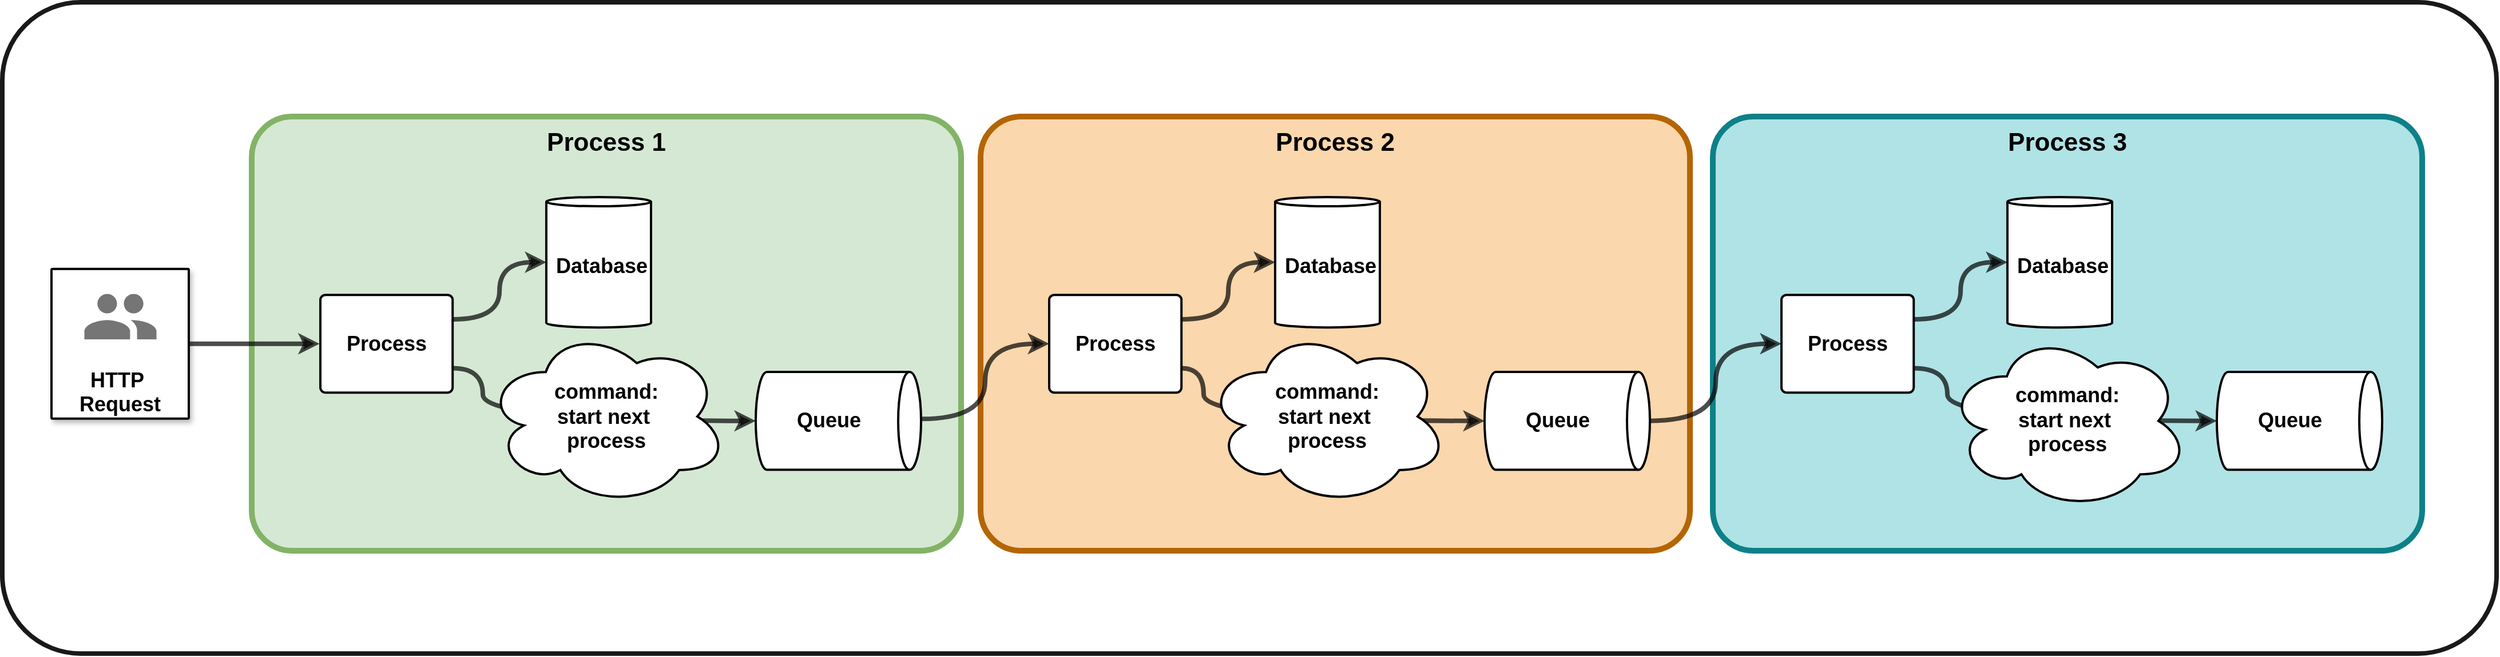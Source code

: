 <mxfile>
    <diagram name="Page-1" id="lMXFKlL8Bwvw9kg3FBqw">
        <mxGraphModel dx="2990" dy="2977" grid="1" gridSize="10" guides="1" tooltips="1" connect="1" arrows="1" fold="1" page="1" pageScale="1" pageWidth="850" pageHeight="1100" background="none" math="0" shadow="0">
            <root>
                <mxCell id="0"/>
                <mxCell id="1" style="" parent="0"/>
                <mxCell id="GoKNf1hH-Z8f_osksqzi-78" value="" style="rounded=1;whiteSpace=wrap;html=1;fontFamily=Helvetica;fontSize=11;fontColor=#000000;labelBackgroundColor=default;resizable=1;fillColor=#FFFFFF;strokeColor=#000000;strokeWidth=4;align=center;verticalAlign=middle;arcSize=12;movable=1;rotatable=1;deletable=1;editable=1;connectable=1;opacity=90;gradientColor=none;" parent="1" vertex="1">
                    <mxGeometry x="-570" y="-970" width="2180" height="570" as="geometry"/>
                </mxCell>
                <mxCell id="GoKNf1hH-Z8f_osksqzi-74" style="edgeStyle=orthogonalEdgeStyle;rounded=1;orthogonalLoop=1;jettySize=auto;html=1;exitX=1;exitY=0.5;exitDx=0;exitDy=0;exitPerimeter=0;entryX=0;entryY=0.5;entryDx=0;entryDy=0;movable=1;resizable=1;rotatable=1;deletable=1;editable=1;locked=0;connectable=1;opacity=70;strokeColor=#000000;strokeWidth=4;align=center;verticalAlign=middle;arcSize=12;fontFamily=Helvetica;fontSize=11;fontColor=#000000;labelBackgroundColor=default;startArrow=none;endArrow=classic;endFill=1;curved=0;" parent="1" edge="1">
                    <mxGeometry relative="1" as="geometry">
                        <mxPoint x="1890" y="-718" as="sourcePoint"/>
                    </mxGeometry>
                </mxCell>
                <mxCell id="9" value="" style="group;fontColor=#000000;" parent="1" vertex="1" connectable="0">
                    <mxGeometry x="-530" y="-870" width="798" height="380" as="geometry"/>
                </mxCell>
                <mxCell id="8" value="&lt;b&gt;&lt;font style=&quot;font-size: 22px;&quot;&gt;Process 1&lt;/font&gt;&lt;/b&gt;" style="html=1;overflow=block;blockSpacing=1;whiteSpace=wrap;container=0;pointerEvents=0;collapsible=0;recursiveResize=0;fontSize=20;spacing=0;strokeColor=#82b366;strokeOpacity=100;fillOpacity=100;rounded=1;absoluteArcSize=1;arcSize=71;fillColor=#d5e8d4;strokeWidth=5;lucidId=YW3KrpG5FYHL;horizontal=1;verticalAlign=top;spacingTop=10;spacingLeft=10;spacingRight=10;movable=1;resizable=1;rotatable=1;deletable=1;editable=1;locked=0;connectable=1;fontColor=#000000;" parent="9" vertex="1">
                    <mxGeometry x="178" width="620" height="380" as="geometry"/>
                </mxCell>
                <mxCell id="7" value="" style="group" parent="9" vertex="1" connectable="0">
                    <mxGeometry y="70.5" width="763" height="270.0" as="geometry"/>
                </mxCell>
                <mxCell id="GoKNf1hH-Z8f_osksqzi-15" value="&lt;div&gt;HTTP&amp;nbsp;&lt;/div&gt;&lt;div&gt;Request&lt;/div&gt;" style="rounded=1;absoluteArcSize=1;arcSize=2;verticalAlign=bottom;fillColor=#FFFFFF;strokeColor=#000000;whiteSpace=wrap;fontSize=18;fontFamily=Helvetica;spacing=0;shadow=1;strokeWidth=2;html=1;movable=1;resizable=1;rotatable=1;deletable=1;editable=1;locked=0;connectable=1;fontColor=#000000;fontStyle=1;container=0;" parent="7" vertex="1">
                    <mxGeometry x="3" y="62.85" width="120" height="131" as="geometry"/>
                </mxCell>
                <mxCell id="GoKNf1hH-Z8f_osksqzi-17" value="" style="html=1;jettySize=18;whiteSpace=wrap;fontSize=11;strokeColor=#000000;strokeOpacity=100;strokeWidth=4;rounded=1;arcSize=12;edgeStyle=orthogonalEdgeStyle;startArrow=none;endArrow=classic;endFill=1;entryX=-0.006;entryY=0.5;entryPerimeter=0;lucidId=-Y3KwEjDYEKj;movable=1;resizable=1;rotatable=1;deletable=1;editable=1;locked=0;connectable=1;align=center;verticalAlign=middle;fontFamily=Helvetica;fontColor=#000000;labelBackgroundColor=default;curved=0;opacity=70;exitX=1;exitY=0.5;exitDx=0;exitDy=0;" parent="7" source="GoKNf1hH-Z8f_osksqzi-15" target="GoKNf1hH-Z8f_osksqzi-6" edge="1">
                    <mxGeometry width="100" height="100" relative="1" as="geometry">
                        <Array as="points">
                            <mxPoint x="163" y="128"/>
                            <mxPoint x="163" y="128"/>
                        </Array>
                        <mxPoint x="123" y="164" as="sourcePoint"/>
                    </mxGeometry>
                </mxCell>
                <mxCell id="GoKNf1hH-Z8f_osksqzi-16" style="shape=mxgraph.gcp2.users;part=1;dashed=0;connectable=1;html=1;strokeColor=none;shadow=0;whiteSpace=wrap;fontSize=10;fontFamily=Roboto;spacing=0;rounded=1;absoluteArcSize=1;arcSize=3;fillColor=#757575;strokeWidth=1.5;movable=1;resizable=1;rotatable=1;deletable=1;editable=1;locked=0;" parent="7" vertex="1">
                    <mxGeometry x="31.5" y="84.505" width="63.0" height="39.69" as="geometry">
                        <mxPoint x="-31.5" y="21.655" as="offset"/>
                    </mxGeometry>
                </mxCell>
                <mxCell id="GoKNf1hH-Z8f_osksqzi-5" value="Queue" style="html=1;overflow=block;blockSpacing=1;whiteSpace=wrap;shape=cylinder3;direction=south;size=10;anchorPointDirection=0;boundedLbl=1;fontSize=18;spacing=9;strokeColor=#000000;rounded=1;absoluteArcSize=1;arcSize=9;fillColor=#FFFFFF;strokeWidth=2;lucidId=YW3Kj~0P2WnY;fontColor=#000000;movable=1;resizable=1;rotatable=1;deletable=1;editable=1;locked=0;connectable=1;fontStyle=1;align=center;verticalAlign=middle;fontFamily=Helvetica;" parent="7" vertex="1">
                    <mxGeometry x="618.505" y="153.063" width="144.495" height="85.563" as="geometry"/>
                </mxCell>
                <mxCell id="GoKNf1hH-Z8f_osksqzi-6" value="Process" style="html=1;overflow=block;blockSpacing=1;whiteSpace=wrap;fontSize=18;spacing=9;strokeColor=#000000;rounded=1;absoluteArcSize=1;arcSize=9;fillColor=#FFFFFF;strokeWidth=2;lucidId=YW3KcYp1MhGA;fontColor=#000000;movable=1;resizable=1;rotatable=1;deletable=1;editable=1;locked=0;connectable=1;fontStyle=1;perimeterSpacing=0;align=center;verticalAlign=middle;fontFamily=Helvetica;" parent="7" vertex="1">
                    <mxGeometry x="238" y="85.563" width="115.596" height="85.563" as="geometry"/>
                </mxCell>
                <mxCell id="GoKNf1hH-Z8f_osksqzi-9" value="" style="html=1;jettySize=18;whiteSpace=wrap;fontSize=11;strokeColor=#000000;strokeOpacity=100;strokeWidth=4;rounded=1;arcSize=12;edgeStyle=orthogonalEdgeStyle;startArrow=none;endArrow=classic;endFill=1;exitX=1;exitY=0.75;entryX=0;entryY=0.5;entryPerimeter=0;lucidId=YW3KdxEAY-yI;movable=1;resizable=1;rotatable=1;deletable=1;editable=1;locked=0;connectable=1;entryDx=0;entryDy=0;align=center;verticalAlign=middle;fontFamily=Helvetica;fontColor=#000000;labelBackgroundColor=default;curved=1;opacity=70;exitDx=0;exitDy=0;" parent="7" source="GoKNf1hH-Z8f_osksqzi-6" target="GoKNf1hH-Z8f_osksqzi-5" edge="1">
                    <mxGeometry width="100" height="100" relative="1" as="geometry">
                        <Array as="points">
                            <mxPoint x="380" y="150"/>
                            <mxPoint x="380" y="196"/>
                        </Array>
                        <mxPoint x="353.596" y="128.345" as="sourcePoint"/>
                        <mxPoint x="521.673" y="199.838" as="targetPoint"/>
                    </mxGeometry>
                </mxCell>
                <mxCell id="GoKNf1hH-Z8f_osksqzi-4" value="Database" style="html=1;overflow=block;blockSpacing=1;whiteSpace=wrap;shape=cylinder3;size=4;anchorPointDirection=0;boundedLbl=1;fontSize=18;spacing=9;strokeColor=#000000;rounded=1;absoluteArcSize=1;arcSize=9;fillColor=#FFFFFF;strokeWidth=2;lucidId=YW3Kp418ABGM;fontColor=#000000;movable=1;resizable=1;rotatable=1;deletable=1;editable=1;locked=0;connectable=1;fontStyle=1;align=center;verticalAlign=middle;fontFamily=Helvetica;" parent="7" vertex="1">
                    <mxGeometry x="435.477" width="91.514" height="114.085" as="geometry"/>
                </mxCell>
                <mxCell id="4" value="" style="html=1;jettySize=18;whiteSpace=wrap;fontSize=11;strokeColor=#000000;strokeOpacity=100;strokeWidth=4;rounded=1;arcSize=12;edgeStyle=orthogonalEdgeStyle;startArrow=none;endArrow=classic;endFill=1;entryX=0;entryY=0.5;entryPerimeter=0;lucidId=-Y3KwEjDYEKj;movable=1;resizable=1;rotatable=1;deletable=1;editable=1;locked=0;connectable=1;align=center;verticalAlign=middle;fontFamily=Helvetica;fontColor=#000000;labelBackgroundColor=default;curved=1;opacity=70;exitX=1;exitY=0.25;exitDx=0;exitDy=0;entryDx=0;entryDy=0;" parent="7" source="GoKNf1hH-Z8f_osksqzi-6" target="GoKNf1hH-Z8f_osksqzi-4" edge="1">
                    <mxGeometry width="100" height="100" relative="1" as="geometry">
                        <mxPoint x="175.385" y="137.852" as="sourcePoint"/>
                        <mxPoint x="246.939" y="137.852" as="targetPoint"/>
                    </mxGeometry>
                </mxCell>
                <mxCell id="GoKNf1hH-Z8f_osksqzi-12" value="command: &lt;br&gt;&lt;div&gt;start next&amp;nbsp;&lt;/div&gt;&lt;div&gt;process&lt;/div&gt;" style="html=1;overflow=block;blockSpacing=1;whiteSpace=wrap;ellipse;shape=cloud;fontSize=18;spacing=9;strokeColor=#000000;strokeOpacity=100;fillOpacity=100;rounded=1;absoluteArcSize=1;arcSize=9;fillColor=#FFFFFF;strokeWidth=2;lucidId=YW3K_GFCVog0;movable=1;resizable=1;rotatable=1;deletable=1;editable=1;locked=0;connectable=1;fontColor=#000000;align=center;verticalAlign=middle;fontFamily=Helvetica;fontStyle=1;" parent="9" vertex="1">
                    <mxGeometry x="382.035" y="184.585" width="211.927" height="155.915" as="geometry"/>
                </mxCell>
                <mxCell id="25" value="" style="group" parent="1" vertex="1" connectable="0">
                    <mxGeometry x="910" y="-870" width="635" height="380" as="geometry"/>
                </mxCell>
                <mxCell id="26" value="&lt;b&gt;&lt;font style=&quot;font-size: 22px;&quot;&gt;Process 3&lt;/font&gt;&lt;/b&gt;" style="html=1;overflow=block;blockSpacing=1;whiteSpace=wrap;container=0;pointerEvents=0;collapsible=0;recursiveResize=0;fontSize=20;spacing=0;strokeColor=#0e8088;strokeOpacity=100;fillOpacity=100;rounded=1;absoluteArcSize=1;arcSize=71;fillColor=#b0e3e6;strokeWidth=5;lucidId=YW3KrpG5FYHL;horizontal=1;verticalAlign=top;spacingTop=10;spacingLeft=10;spacingRight=10;movable=1;resizable=1;rotatable=1;deletable=1;editable=1;locked=0;connectable=1;fontColor=#000000;" parent="25" vertex="1">
                    <mxGeometry x="15" width="620" height="380" as="geometry"/>
                </mxCell>
                <mxCell id="27" value="Queue" style="html=1;overflow=block;blockSpacing=1;whiteSpace=wrap;shape=cylinder3;direction=south;size=10;anchorPointDirection=0;boundedLbl=1;fontSize=18;spacing=9;strokeColor=#000000;rounded=1;absoluteArcSize=1;arcSize=9;fillColor=#FFFFFF;strokeWidth=2;lucidId=YW3Kj~0P2WnY;fontColor=#000000;movable=1;resizable=1;rotatable=1;deletable=1;editable=1;locked=0;connectable=1;fontStyle=1;align=center;verticalAlign=middle;fontFamily=Helvetica;" parent="25" vertex="1">
                    <mxGeometry x="455.505" y="223.563" width="144.495" height="85.563" as="geometry"/>
                </mxCell>
                <mxCell id="28" value="Process" style="html=1;overflow=block;blockSpacing=1;whiteSpace=wrap;fontSize=18;spacing=9;strokeColor=#000000;rounded=1;absoluteArcSize=1;arcSize=9;fillColor=#FFFFFF;strokeWidth=2;lucidId=YW3KcYp1MhGA;fontColor=#000000;movable=1;resizable=1;rotatable=1;deletable=1;editable=1;locked=0;connectable=1;fontStyle=1;perimeterSpacing=0;align=center;verticalAlign=middle;fontFamily=Helvetica;" parent="25" vertex="1">
                    <mxGeometry x="75" y="156.063" width="115.596" height="85.563" as="geometry"/>
                </mxCell>
                <mxCell id="29" value="" style="html=1;jettySize=18;whiteSpace=wrap;fontSize=11;strokeColor=#000000;strokeOpacity=100;strokeWidth=4;rounded=1;arcSize=12;edgeStyle=orthogonalEdgeStyle;startArrow=none;endArrow=classic;endFill=1;exitX=1;exitY=0.75;entryX=0;entryY=0.5;entryPerimeter=0;lucidId=YW3KdxEAY-yI;movable=1;resizable=1;rotatable=1;deletable=1;editable=1;locked=0;connectable=1;entryDx=0;entryDy=0;align=center;verticalAlign=middle;fontFamily=Helvetica;fontColor=#000000;labelBackgroundColor=default;curved=1;opacity=70;exitDx=0;exitDy=0;" parent="25" source="28" target="27" edge="1">
                    <mxGeometry width="100" height="100" relative="1" as="geometry">
                        <Array as="points">
                            <mxPoint x="220" y="220"/>
                            <mxPoint x="220" y="266"/>
                        </Array>
                        <mxPoint x="190.596" y="198.845" as="sourcePoint"/>
                        <mxPoint x="358.673" y="270.338" as="targetPoint"/>
                    </mxGeometry>
                </mxCell>
                <mxCell id="30" value="Database" style="html=1;overflow=block;blockSpacing=1;whiteSpace=wrap;shape=cylinder3;size=4;anchorPointDirection=0;boundedLbl=1;fontSize=18;spacing=9;strokeColor=#000000;rounded=1;absoluteArcSize=1;arcSize=9;fillColor=#FFFFFF;strokeWidth=2;lucidId=YW3Kp418ABGM;fontColor=#000000;movable=1;resizable=1;rotatable=1;deletable=1;editable=1;locked=0;connectable=1;fontStyle=1;align=center;verticalAlign=middle;fontFamily=Helvetica;" parent="25" vertex="1">
                    <mxGeometry x="272.477" y="70.5" width="91.514" height="114.085" as="geometry"/>
                </mxCell>
                <mxCell id="31" value="" style="html=1;jettySize=18;whiteSpace=wrap;fontSize=11;strokeColor=#000000;strokeOpacity=100;strokeWidth=4;rounded=1;arcSize=12;edgeStyle=orthogonalEdgeStyle;startArrow=none;endArrow=classic;endFill=1;entryX=0;entryY=0.5;entryPerimeter=0;lucidId=-Y3KwEjDYEKj;movable=1;resizable=1;rotatable=1;deletable=1;editable=1;locked=0;connectable=1;align=center;verticalAlign=middle;fontFamily=Helvetica;fontColor=#000000;labelBackgroundColor=default;curved=1;opacity=70;exitX=1;exitY=0.25;exitDx=0;exitDy=0;entryDx=0;entryDy=0;" parent="25" source="28" target="30" edge="1">
                    <mxGeometry width="100" height="100" relative="1" as="geometry">
                        <mxPoint x="12.385" y="208.352" as="sourcePoint"/>
                        <mxPoint x="83.939" y="208.352" as="targetPoint"/>
                    </mxGeometry>
                </mxCell>
                <mxCell id="32" value="command: &lt;br&gt;&lt;div&gt;start next&amp;nbsp;&lt;/div&gt;&lt;div&gt;process&lt;/div&gt;" style="html=1;overflow=block;blockSpacing=1;whiteSpace=wrap;ellipse;shape=cloud;fontSize=18;spacing=9;strokeColor=#000000;strokeOpacity=100;fillOpacity=100;rounded=1;absoluteArcSize=1;arcSize=9;fillColor=#FFFFFF;strokeWidth=2;lucidId=YW3K_GFCVog0;movable=1;resizable=1;rotatable=1;deletable=1;editable=1;locked=0;connectable=1;fontColor=#000000;align=center;verticalAlign=middle;fontFamily=Helvetica;fontStyle=1;" parent="25" vertex="1">
                    <mxGeometry x="219.035" y="188.385" width="211.927" height="155.915" as="geometry"/>
                </mxCell>
                <mxCell id="48" value="" style="group;fillColor=none;strokeColor=none;fontColor=#000000;" parent="1" vertex="1" connectable="0">
                    <mxGeometry x="270" y="-870" width="635" height="380" as="geometry"/>
                </mxCell>
                <mxCell id="49" value="&lt;b&gt;&lt;font style=&quot;font-size: 22px;&quot;&gt;Process 2&lt;/font&gt;&lt;/b&gt;" style="html=1;overflow=block;blockSpacing=1;whiteSpace=wrap;container=0;pointerEvents=0;collapsible=0;recursiveResize=0;fontSize=20;spacing=0;strokeColor=#b46504;strokeOpacity=100;fillOpacity=100;rounded=1;absoluteArcSize=1;arcSize=71;fillColor=#fad7ac;strokeWidth=5;lucidId=YW3KrpG5FYHL;horizontal=1;verticalAlign=top;spacingTop=10;spacingLeft=10;spacingRight=10;movable=1;resizable=1;rotatable=1;deletable=1;editable=1;locked=0;connectable=1;fontColor=#000000;" parent="48" vertex="1">
                    <mxGeometry x="15" width="620" height="380" as="geometry"/>
                </mxCell>
                <mxCell id="50" value="Queue" style="html=1;overflow=block;blockSpacing=1;whiteSpace=wrap;shape=cylinder3;direction=south;size=10;anchorPointDirection=0;boundedLbl=1;fontSize=18;spacing=9;strokeColor=#000000;rounded=1;absoluteArcSize=1;arcSize=9;fillColor=#FFFFFF;strokeWidth=2;lucidId=YW3Kj~0P2WnY;fontColor=#000000;movable=1;resizable=1;rotatable=1;deletable=1;editable=1;locked=0;connectable=1;fontStyle=1;align=center;verticalAlign=middle;fontFamily=Helvetica;" parent="48" vertex="1">
                    <mxGeometry x="455.505" y="223.563" width="144.495" height="85.563" as="geometry"/>
                </mxCell>
                <mxCell id="51" value="Process" style="html=1;overflow=block;blockSpacing=1;whiteSpace=wrap;fontSize=18;spacing=9;strokeColor=#000000;rounded=1;absoluteArcSize=1;arcSize=9;fillColor=#FFFFFF;strokeWidth=2;lucidId=YW3KcYp1MhGA;fontColor=#000000;movable=1;resizable=1;rotatable=1;deletable=1;editable=1;locked=0;connectable=1;fontStyle=1;perimeterSpacing=0;align=center;verticalAlign=middle;fontFamily=Helvetica;" parent="48" vertex="1">
                    <mxGeometry x="75" y="156.063" width="115.596" height="85.563" as="geometry"/>
                </mxCell>
                <mxCell id="52" value="" style="html=1;jettySize=18;whiteSpace=wrap;fontSize=11;strokeColor=#000000;strokeOpacity=100;strokeWidth=4;rounded=1;arcSize=12;edgeStyle=orthogonalEdgeStyle;startArrow=none;endArrow=classic;endFill=1;exitX=1;exitY=0.75;entryX=0;entryY=0.5;entryPerimeter=0;lucidId=YW3KdxEAY-yI;movable=1;resizable=1;rotatable=1;deletable=1;editable=1;locked=0;connectable=1;entryDx=0;entryDy=0;align=center;verticalAlign=middle;fontFamily=Helvetica;fontColor=#000000;labelBackgroundColor=default;curved=1;opacity=70;exitDx=0;exitDy=0;" parent="48" source="51" target="50" edge="1">
                    <mxGeometry width="100" height="100" relative="1" as="geometry">
                        <Array as="points">
                            <mxPoint x="210" y="220"/>
                            <mxPoint x="210" y="266"/>
                        </Array>
                        <mxPoint x="190.596" y="198.845" as="sourcePoint"/>
                        <mxPoint x="358.673" y="270.338" as="targetPoint"/>
                    </mxGeometry>
                </mxCell>
                <mxCell id="53" value="Database" style="html=1;overflow=block;blockSpacing=1;whiteSpace=wrap;shape=cylinder3;size=4;anchorPointDirection=0;boundedLbl=1;fontSize=18;spacing=9;strokeColor=#000000;rounded=1;absoluteArcSize=1;arcSize=9;fillColor=#FFFFFF;strokeWidth=2;lucidId=YW3Kp418ABGM;fontColor=#000000;movable=1;resizable=1;rotatable=1;deletable=1;editable=1;locked=0;connectable=1;fontStyle=1;align=center;verticalAlign=middle;fontFamily=Helvetica;" parent="48" vertex="1">
                    <mxGeometry x="272.477" y="70.5" width="91.514" height="114.085" as="geometry"/>
                </mxCell>
                <mxCell id="54" value="" style="html=1;jettySize=18;whiteSpace=wrap;fontSize=11;strokeColor=#000000;strokeOpacity=100;strokeWidth=4;rounded=1;arcSize=12;edgeStyle=orthogonalEdgeStyle;startArrow=none;endArrow=classic;endFill=1;entryX=0;entryY=0.5;entryPerimeter=0;lucidId=-Y3KwEjDYEKj;movable=1;resizable=1;rotatable=1;deletable=1;editable=1;locked=0;connectable=1;align=center;verticalAlign=middle;fontFamily=Helvetica;fontColor=#000000;labelBackgroundColor=default;curved=1;opacity=70;exitX=1;exitY=0.25;exitDx=0;exitDy=0;entryDx=0;entryDy=0;" parent="48" source="51" target="53" edge="1">
                    <mxGeometry width="100" height="100" relative="1" as="geometry">
                        <mxPoint x="12.385" y="208.352" as="sourcePoint"/>
                        <mxPoint x="83.939" y="208.352" as="targetPoint"/>
                    </mxGeometry>
                </mxCell>
                <mxCell id="55" value="command: &lt;br&gt;&lt;div&gt;start next&amp;nbsp;&lt;/div&gt;&lt;div&gt;process&lt;/div&gt;" style="html=1;overflow=block;blockSpacing=1;whiteSpace=wrap;ellipse;shape=cloud;fontSize=18;spacing=9;strokeColor=#000000;strokeOpacity=100;fillOpacity=100;rounded=1;absoluteArcSize=1;arcSize=9;fillColor=#FFFFFF;strokeWidth=2;lucidId=YW3K_GFCVog0;movable=1;resizable=1;rotatable=1;deletable=1;editable=1;locked=0;connectable=1;fontColor=#000000;align=center;verticalAlign=middle;fontFamily=Helvetica;fontStyle=1;" parent="48" vertex="1">
                    <mxGeometry x="211.535" y="184.585" width="211.927" height="155.915" as="geometry"/>
                </mxCell>
                <mxCell id="56" value="" style="html=1;jettySize=18;whiteSpace=wrap;fontSize=11;strokeColor=#000000;strokeOpacity=100;strokeWidth=4;rounded=1;arcSize=12;edgeStyle=orthogonalEdgeStyle;startArrow=none;endArrow=classic;endFill=1;entryX=0;entryY=0.5;lucidId=-Y3KwEjDYEKj;movable=1;resizable=1;rotatable=1;deletable=1;editable=1;locked=0;connectable=1;align=center;verticalAlign=middle;fontFamily=Helvetica;fontColor=#000000;labelBackgroundColor=default;opacity=70;exitX=1;exitY=0;exitDx=0;exitDy=41.124;exitPerimeter=0;entryDx=0;entryDy=0;curved=1;" parent="1" source="GoKNf1hH-Z8f_osksqzi-5" target="51" edge="1">
                    <mxGeometry width="100" height="100" relative="1" as="geometry">
                        <mxPoint x="233" y="-591.743" as="sourcePoint"/>
                        <mxPoint x="344.996" y="-646.435" as="targetPoint"/>
                    </mxGeometry>
                </mxCell>
                <mxCell id="35" value="" style="html=1;jettySize=18;whiteSpace=wrap;fontSize=11;strokeColor=#000000;strokeOpacity=100;strokeWidth=4;rounded=1;arcSize=12;edgeStyle=orthogonalEdgeStyle;startArrow=none;endArrow=classic;endFill=1;entryX=0;entryY=0.5;lucidId=-Y3KwEjDYEKj;movable=1;resizable=1;rotatable=1;deletable=1;editable=1;locked=0;connectable=1;align=center;verticalAlign=middle;fontFamily=Helvetica;fontColor=#000000;labelBackgroundColor=default;opacity=70;exitX=1;exitY=0.5;exitDx=0;exitDy=0;exitPerimeter=0;entryDx=0;entryDy=0;curved=1;" parent="1" source="50" target="28" edge="1">
                    <mxGeometry width="100" height="100" relative="1" as="geometry">
                        <mxPoint x="873" y="-591.743" as="sourcePoint"/>
                        <mxPoint x="984.996" y="-646.435" as="targetPoint"/>
                    </mxGeometry>
                </mxCell>
                <mxCell id="GoKNf1hH-Z8f_osksqzi-77" value="Untitled Layer" style="" parent="0"/>
            </root>
        </mxGraphModel>
    </diagram>
</mxfile>